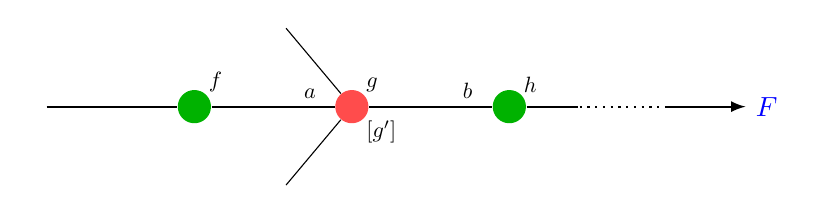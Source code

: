 \begin{tikzpicture}
\def\layersep{2cm}
\tikzstyle{neuron}=[circle,fill=red!50,minimum size=12pt,inner sep=0pt]

\node(E) at (-\layersep,0) {};

% Neurone F
\node[neuron,green!70!black] (F) at (0,0) {};
\node[above right=0.8ex,scale=0.8] at (F) {$f$};
 \path[thick] (E) edge (F);

% Neurone G
\node[neuron,red!70] (G) at (\layersep,0) {};
\node[above right=0.8ex,scale=0.8] at (G) {$g$};
\node[below right=0.8ex,scale=0.8] at (G) {$[g']$};
 \path[thick] (F) edge node[pos=0.8,above,scale=0.8]{$a$} (G);
 \draw[] (G)  to ++ (130:1.3);
 \draw[] (G) to ++ (-130:1.3);

% Neurone H
\node[neuron,green!70!black] (H) at (2*\layersep,0) {};
\node[above right=0.8ex,scale=0.8] at (H) {$h$};
 \path[thick] (G) edge node[pos=0.8,above,scale=0.8]{$b$} (H);

% Sortie
\node (K) at (2.5*\layersep,0) {};
 \path[thick] (H) edge (K);
\draw[thick,dotted] (K)+(-0.5,0) -- ++(1,0);
\draw[->,>=latex,thick] (K)+(1,0)-- ++(2,0) node[right,blue]{$F$};

\end{tikzpicture}  